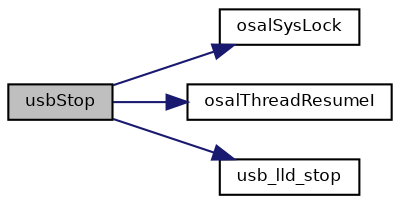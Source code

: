 digraph "usbStop"
{
  bgcolor="transparent";
  edge [fontname="Helvetica",fontsize="8",labelfontname="Helvetica",labelfontsize="8"];
  node [fontname="Helvetica",fontsize="8",shape=record];
  rankdir="LR";
  Node10 [label="usbStop",height=0.2,width=0.4,color="black", fillcolor="grey75", style="filled", fontcolor="black"];
  Node10 -> Node11 [color="midnightblue",fontsize="8",style="solid",fontname="Helvetica"];
  Node11 [label="osalSysLock",height=0.2,width=0.4,color="black",URL="$group___o_s_a_l.html#ga0cb5e528b0114b4ca61c2eb65a0515fa",tooltip="Enters a critical zone from thread context. "];
  Node10 -> Node12 [color="midnightblue",fontsize="8",style="solid",fontname="Helvetica"];
  Node12 [label="osalThreadResumeI",height=0.2,width=0.4,color="black",URL="$group___o_s_a_l.html#ga6b620eb4daf8bd0ce536d2a9bac266f9",tooltip="Wakes up a thread waiting on a thread reference object. "];
  Node10 -> Node13 [color="midnightblue",fontsize="8",style="solid",fontname="Helvetica"];
  Node13 [label="usb_lld_stop",height=0.2,width=0.4,color="black",URL="$group___u_s_b.html#ga06bf57ec27b15511ac02c5a7016ea3e6",tooltip="Deactivates the USB peripheral. "];
}
